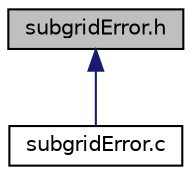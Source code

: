 digraph "subgridError.h"
{
 // LATEX_PDF_SIZE
  edge [fontname="Helvetica",fontsize="10",labelfontname="Helvetica",labelfontsize="10"];
  node [fontname="Helvetica",fontsize="10",shape=record];
  Node1 [label="subgridError.h",height=0.2,width=0.4,color="black", fillcolor="grey75", style="filled", fontcolor="black",tooltip="C implementations of subgrid error calculations."];
  Node1 -> Node2 [dir="back",color="midnightblue",fontsize="10",style="solid",fontname="Helvetica"];
  Node2 [label="subgridError.c",height=0.2,width=0.4,color="black", fillcolor="white", style="filled",URL="$d7/dfd/subgridError_8c.html",tooltip=" "];
}

